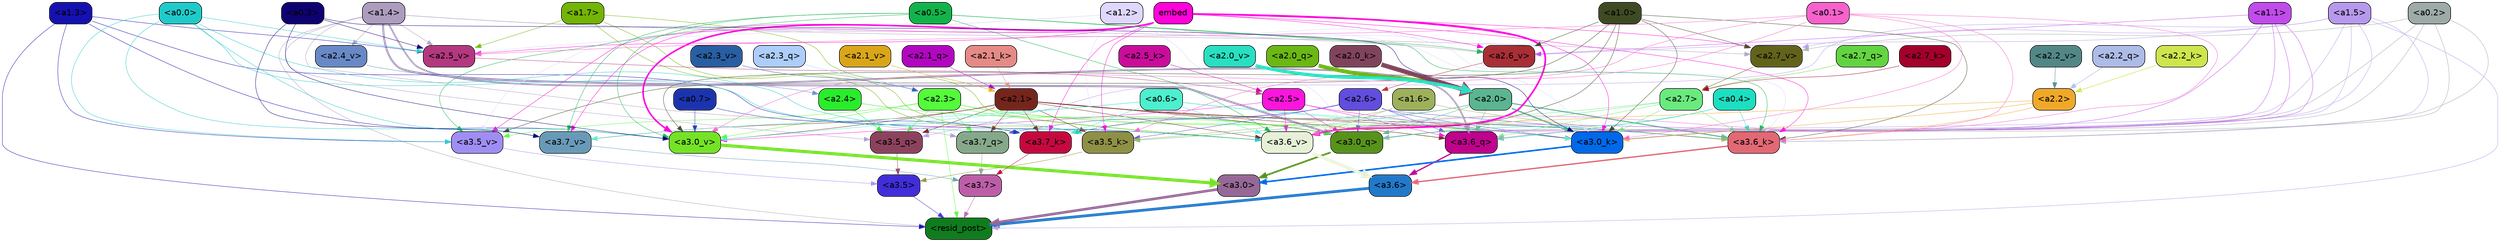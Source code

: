 strict digraph "" {
	graph [bgcolor=transparent,
		layout=dot,
		overlap=false,
		splines=true
	];
	"<a3.7>"	[color=black,
		fillcolor="#bc5ea7",
		fontname=Helvetica,
		shape=box,
		style="filled, rounded"];
	"<resid_post>"	[color=black,
		fillcolor="#0f7c1d",
		fontname=Helvetica,
		shape=box,
		style="filled, rounded"];
	"<a3.7>" -> "<resid_post>"	[color="#bc5ea7",
		penwidth=0.6239100098609924];
	"<a3.6>"	[color=black,
		fillcolor="#2278c9",
		fontname=Helvetica,
		shape=box,
		style="filled, rounded"];
	"<a3.6>" -> "<resid_post>"	[color="#2278c9",
		penwidth=4.569062113761902];
	"<a3.5>"	[color=black,
		fillcolor="#412dd9",
		fontname=Helvetica,
		shape=box,
		style="filled, rounded"];
	"<a3.5>" -> "<resid_post>"	[color="#412dd9",
		penwidth=0.6];
	"<a3.0>"	[color=black,
		fillcolor="#966897",
		fontname=Helvetica,
		shape=box,
		style="filled, rounded"];
	"<a3.0>" -> "<resid_post>"	[color="#966897",
		penwidth=4.283544182777405];
	"<a2.3>"	[color=black,
		fillcolor="#54fb3a",
		fontname=Helvetica,
		shape=box,
		style="filled, rounded"];
	"<a2.3>" -> "<resid_post>"	[color="#54fb3a",
		penwidth=0.6];
	"<a3.7_q>"	[color=black,
		fillcolor="#85a88a",
		fontname=Helvetica,
		shape=box,
		style="filled, rounded"];
	"<a2.3>" -> "<a3.7_q>"	[color="#54fb3a",
		penwidth=0.6];
	"<a3.6_q>"	[color=black,
		fillcolor="#bf038d",
		fontname=Helvetica,
		shape=box,
		style="filled, rounded"];
	"<a2.3>" -> "<a3.6_q>"	[color="#54fb3a",
		penwidth=0.6];
	"<a3.5_q>"	[color=black,
		fillcolor="#8c425d",
		fontname=Helvetica,
		shape=box,
		style="filled, rounded"];
	"<a2.3>" -> "<a3.5_q>"	[color="#54fb3a",
		penwidth=0.6];
	"<a3.0_q>"	[color=black,
		fillcolor="#57921b",
		fontname=Helvetica,
		shape=box,
		style="filled, rounded"];
	"<a2.3>" -> "<a3.0_q>"	[color="#54fb3a",
		penwidth=0.6];
	"<a3.0_k>"	[color=black,
		fillcolor="#0069e9",
		fontname=Helvetica,
		shape=box,
		style="filled, rounded"];
	"<a2.3>" -> "<a3.0_k>"	[color="#54fb3a",
		penwidth=0.6];
	"<a3.6_v>"	[color=black,
		fillcolor="#e5f0d6",
		fontname=Helvetica,
		shape=box,
		style="filled, rounded"];
	"<a2.3>" -> "<a3.6_v>"	[color="#54fb3a",
		penwidth=0.6];
	"<a3.5_v>"	[color=black,
		fillcolor="#9f8df4",
		fontname=Helvetica,
		shape=box,
		style="filled, rounded"];
	"<a2.3>" -> "<a3.5_v>"	[color="#54fb3a",
		penwidth=0.6];
	"<a3.0_v>"	[color=black,
		fillcolor="#75e226",
		fontname=Helvetica,
		shape=box,
		style="filled, rounded"];
	"<a2.3>" -> "<a3.0_v>"	[color="#54fb3a",
		penwidth=0.6];
	"<a1.5>"	[color=black,
		fillcolor="#b699ec",
		fontname=Helvetica,
		shape=box,
		style="filled, rounded"];
	"<a1.5>" -> "<resid_post>"	[color="#b699ec",
		penwidth=0.6];
	"<a1.5>" -> "<a3.6_q>"	[color="#b699ec",
		penwidth=0.6];
	"<a1.5>" -> "<a3.5_q>"	[color="#b699ec",
		penwidth=0.6];
	"<a1.5>" -> "<a3.0_q>"	[color="#b699ec",
		penwidth=0.6];
	"<a3.6_k>"	[color=black,
		fillcolor="#e26874",
		fontname=Helvetica,
		shape=box,
		style="filled, rounded"];
	"<a1.5>" -> "<a3.6_k>"	[color="#b699ec",
		penwidth=0.6];
	"<a1.5>" -> "<a3.0_k>"	[color="#b699ec",
		penwidth=0.6];
	"<a2.7_v>"	[color=black,
		fillcolor="#62621b",
		fontname=Helvetica,
		shape=box,
		style="filled, rounded"];
	"<a1.5>" -> "<a2.7_v>"	[color="#b699ec",
		penwidth=0.6];
	"<a2.6_v>"	[color=black,
		fillcolor="#a72f35",
		fontname=Helvetica,
		shape=box,
		style="filled, rounded"];
	"<a1.5>" -> "<a2.6_v>"	[color="#b699ec",
		penwidth=0.6];
	"<a1.4>"	[color=black,
		fillcolor="#ac9dbf",
		fontname=Helvetica,
		shape=box,
		style="filled, rounded"];
	"<a1.4>" -> "<resid_post>"	[color="#ac9dbf",
		penwidth=0.6];
	"<a1.4>" -> "<a3.7_q>"	[color="#ac9dbf",
		penwidth=0.6];
	"<a1.4>" -> "<a3.6_q>"	[color="#ac9dbf",
		penwidth=2.7536282539367676];
	"<a1.4>" -> "<a3.5_q>"	[color="#ac9dbf",
		penwidth=0.6];
	"<a1.4>" -> "<a3.0_q>"	[color="#ac9dbf",
		penwidth=3.3369133472442627];
	"<a1.4>" -> "<a2.7_v>"	[color="#ac9dbf",
		penwidth=0.6];
	"<a1.4>" -> "<a2.6_v>"	[color="#ac9dbf",
		penwidth=0.6];
	"<a2.5_v>"	[color=black,
		fillcolor="#b3387f",
		fontname=Helvetica,
		shape=box,
		style="filled, rounded"];
	"<a1.4>" -> "<a2.5_v>"	[color="#ac9dbf",
		penwidth=0.6];
	"<a2.4_v>"	[color=black,
		fillcolor="#6889c6",
		fontname=Helvetica,
		shape=box,
		style="filled, rounded"];
	"<a1.4>" -> "<a2.4_v>"	[color="#ac9dbf",
		penwidth=0.6];
	"<a1.3>"	[color=black,
		fillcolor="#1411b0",
		fontname=Helvetica,
		shape=box,
		style="filled, rounded"];
	"<a1.3>" -> "<resid_post>"	[color="#1411b0",
		penwidth=0.6];
	"<a1.3>" -> "<a3.6_v>"	[color="#1411b0",
		penwidth=0.6];
	"<a1.3>" -> "<a3.5_v>"	[color="#1411b0",
		penwidth=0.6];
	"<a1.3>" -> "<a3.0_v>"	[color="#1411b0",
		penwidth=0.6];
	"<a1.3>" -> "<a2.5_v>"	[color="#1411b0",
		penwidth=0.6];
	"<a3.7_q>" -> "<a3.7>"	[color="#85a88a",
		penwidth=0.6];
	"<a3.6_q>" -> "<a3.6>"	[color="#bf038d",
		penwidth=2.0344843566417694];
	"<a3.5_q>" -> "<a3.5>"	[color="#8c425d",
		penwidth=0.6];
	"<a3.0_q>" -> "<a3.0>"	[color="#57921b",
		penwidth=2.863015294075012];
	"<a3.7_k>"	[color=black,
		fillcolor="#c5093e",
		fontname=Helvetica,
		shape=box,
		style="filled, rounded"];
	"<a3.7_k>" -> "<a3.7>"	[color="#c5093e",
		penwidth=0.6];
	"<a3.6_k>" -> "<a3.6>"	[color="#e26874",
		penwidth=2.1770318150520325];
	"<a3.5_k>"	[color=black,
		fillcolor="#8e9046",
		fontname=Helvetica,
		shape=box,
		style="filled, rounded"];
	"<a3.5_k>" -> "<a3.5>"	[color="#8e9046",
		penwidth=0.6];
	"<a3.0_k>" -> "<a3.0>"	[color="#0069e9",
		penwidth=2.6323853135108948];
	"<a3.7_v>"	[color=black,
		fillcolor="#689ab7",
		fontname=Helvetica,
		shape=box,
		style="filled, rounded"];
	"<a3.7_v>" -> "<a3.7>"	[color="#689ab7",
		penwidth=0.6];
	"<a3.6_v>" -> "<a3.6>"	[color="#e5f0d6",
		penwidth=4.972373723983765];
	"<a3.5_v>" -> "<a3.5>"	[color="#9f8df4",
		penwidth=0.6];
	"<a3.0_v>" -> "<a3.0>"	[color="#75e226",
		penwidth=5.1638524532318115];
	"<a2.6>"	[color=black,
		fillcolor="#614dde",
		fontname=Helvetica,
		shape=box,
		style="filled, rounded"];
	"<a2.6>" -> "<a3.7_q>"	[color="#614dde",
		penwidth=0.6];
	"<a2.6>" -> "<a3.6_q>"	[color="#614dde",
		penwidth=0.6];
	"<a2.6>" -> "<a3.0_q>"	[color="#614dde",
		penwidth=0.6];
	"<a2.6>" -> "<a3.7_k>"	[color="#614dde",
		penwidth=0.6];
	"<a2.6>" -> "<a3.6_k>"	[color="#614dde",
		penwidth=0.6];
	"<a2.6>" -> "<a3.5_k>"	[color="#614dde",
		penwidth=0.6];
	"<a2.6>" -> "<a3.0_k>"	[color="#614dde",
		penwidth=0.6];
	"<a2.1>"	[color=black,
		fillcolor="#75251c",
		fontname=Helvetica,
		shape=box,
		style="filled, rounded"];
	"<a2.1>" -> "<a3.7_q>"	[color="#75251c",
		penwidth=0.6];
	"<a2.1>" -> "<a3.6_q>"	[color="#75251c",
		penwidth=0.6];
	"<a2.1>" -> "<a3.5_q>"	[color="#75251c",
		penwidth=0.6];
	"<a2.1>" -> "<a3.0_q>"	[color="#75251c",
		penwidth=0.6];
	"<a2.1>" -> "<a3.7_k>"	[color="#75251c",
		penwidth=0.6];
	"<a2.1>" -> "<a3.6_k>"	[color="#75251c",
		penwidth=0.6];
	"<a2.1>" -> "<a3.5_k>"	[color="#75251c",
		penwidth=0.6];
	"<a2.1>" -> "<a3.0_k>"	[color="#75251c",
		penwidth=0.6];
	"<a2.1>" -> "<a3.7_v>"	[color="#75251c",
		penwidth=0.6];
	"<a2.1>" -> "<a3.6_v>"	[color="#75251c",
		penwidth=0.6];
	"<a2.1>" -> "<a3.0_v>"	[color="#75251c",
		penwidth=0.6];
	"<a2.7>"	[color=black,
		fillcolor="#6aea7e",
		fontname=Helvetica,
		shape=box,
		style="filled, rounded"];
	"<a2.7>" -> "<a3.6_q>"	[color="#6aea7e",
		penwidth=0.6];
	"<a2.7>" -> "<a3.0_q>"	[color="#6aea7e",
		penwidth=0.6];
	"<a2.7>" -> "<a3.6_k>"	[color="#6aea7e",
		penwidth=0.6];
	"<a2.7>" -> "<a3.0_k>"	[color="#6aea7e",
		penwidth=0.6];
	"<a2.7>" -> "<a3.6_v>"	[color="#6aea7e",
		penwidth=0.6];
	"<a2.5>"	[color=black,
		fillcolor="#fb15dd",
		fontname=Helvetica,
		shape=box,
		style="filled, rounded"];
	"<a2.5>" -> "<a3.6_q>"	[color="#fb15dd",
		penwidth=0.6];
	"<a2.5>" -> "<a3.0_q>"	[color="#fb15dd",
		penwidth=0.6];
	"<a2.5>" -> "<a3.0_k>"	[color="#fb15dd",
		penwidth=0.6];
	"<a2.5>" -> "<a3.6_v>"	[color="#fb15dd",
		penwidth=0.6];
	"<a2.5>" -> "<a3.0_v>"	[color="#fb15dd",
		penwidth=0.6];
	"<a2.0>"	[color=black,
		fillcolor="#5bb590",
		fontname=Helvetica,
		shape=box,
		style="filled, rounded"];
	"<a2.0>" -> "<a3.6_q>"	[color="#5bb590",
		penwidth=0.6];
	"<a2.0>" -> "<a3.0_q>"	[color="#5bb590",
		penwidth=0.6];
	"<a2.0>" -> "<a3.7_k>"	[color="#5bb590",
		penwidth=0.6];
	"<a2.0>" -> "<a3.6_k>"	[color="#5bb590",
		penwidth=1.7047871947288513];
	"<a2.0>" -> "<a3.5_k>"	[color="#5bb590",
		penwidth=0.6];
	"<a2.0>" -> "<a3.0_k>"	[color="#5bb590",
		penwidth=2.239806979894638];
	"<a1.1>"	[color=black,
		fillcolor="#c14beb",
		fontname=Helvetica,
		shape=box,
		style="filled, rounded"];
	"<a1.1>" -> "<a3.6_q>"	[color="#c14beb",
		penwidth=0.6];
	"<a1.1>" -> "<a3.0_q>"	[color="#c14beb",
		penwidth=0.6];
	"<a1.1>" -> "<a3.0_k>"	[color="#c14beb",
		penwidth=0.6];
	"<a1.1>" -> "<a3.6_v>"	[color="#c14beb",
		penwidth=0.6];
	"<a1.1>" -> "<a2.6_v>"	[color="#c14beb",
		penwidth=0.6];
	"<a0.4>"	[color=black,
		fillcolor="#1cdfc1",
		fontname=Helvetica,
		shape=box,
		style="filled, rounded"];
	"<a0.4>" -> "<a3.6_q>"	[color="#1cdfc1",
		penwidth=0.6];
	"<a0.4>" -> "<a3.0_q>"	[color="#1cdfc1",
		penwidth=0.6];
	"<a0.4>" -> "<a3.6_k>"	[color="#1cdfc1",
		penwidth=0.6];
	"<a0.2>"	[color=black,
		fillcolor="#9daba8",
		fontname=Helvetica,
		shape=box,
		style="filled, rounded"];
	"<a0.2>" -> "<a3.6_q>"	[color="#9daba8",
		penwidth=0.6];
	"<a0.2>" -> "<a3.0_q>"	[color="#9daba8",
		penwidth=0.6];
	"<a0.2>" -> "<a3.6_k>"	[color="#9daba8",
		penwidth=0.6];
	"<a0.2>" -> "<a3.0_k>"	[color="#9daba8",
		penwidth=0.6];
	"<a0.2>" -> "<a2.7_v>"	[color="#9daba8",
		penwidth=0.6];
	"<a2.4>"	[color=black,
		fillcolor="#29ec2b",
		fontname=Helvetica,
		shape=box,
		style="filled, rounded"];
	"<a2.4>" -> "<a3.5_q>"	[color="#29ec2b",
		penwidth=0.6];
	"<a2.4>" -> "<a3.0_q>"	[color="#29ec2b",
		penwidth=0.6];
	"<a1.2>"	[color=black,
		fillcolor="#dfd7fc",
		fontname=Helvetica,
		shape=box,
		style="filled, rounded"];
	"<a1.2>" -> "<a3.0_q>"	[color="#dfd7fc",
		penwidth=0.6];
	"<a1.2>" -> "<a3.6_k>"	[color="#dfd7fc",
		penwidth=0.6];
	"<a1.2>" -> "<a3.5_k>"	[color="#dfd7fc",
		penwidth=0.6];
	"<a1.2>" -> "<a3.0_k>"	[color="#dfd7fc",
		penwidth=0.6];
	"<a1.2>" -> "<a3.5_v>"	[color="#dfd7fc",
		penwidth=0.6];
	"<a1.2>" -> "<a2.6_v>"	[color="#dfd7fc",
		penwidth=0.6];
	"<a1.2>" -> "<a2.5_v>"	[color="#dfd7fc",
		penwidth=0.6];
	"<a1.7>"	[color=black,
		fillcolor="#73b406",
		fontname=Helvetica,
		shape=box,
		style="filled, rounded"];
	"<a1.7>" -> "<a3.7_k>"	[color="#73b406",
		penwidth=0.6];
	"<a1.7>" -> "<a3.5_k>"	[color="#73b406",
		penwidth=0.6];
	"<a1.7>" -> "<a3.6_v>"	[color="#73b406",
		penwidth=0.6];
	"<a1.7>" -> "<a2.5_v>"	[color="#73b406",
		penwidth=0.6];
	"<a0.7>"	[color=black,
		fillcolor="#1b34ae",
		fontname=Helvetica,
		shape=box,
		style="filled, rounded"];
	"<a0.7>" -> "<a3.7_k>"	[color="#1b34ae",
		penwidth=0.6];
	"<a0.7>" -> "<a3.0_v>"	[color="#1b34ae",
		penwidth=0.6];
	"<a0.6>"	[color=black,
		fillcolor="#4defce",
		fontname=Helvetica,
		shape=box,
		style="filled, rounded"];
	"<a0.6>" -> "<a3.7_k>"	[color="#4defce",
		penwidth=0.6];
	"<a0.6>" -> "<a3.6_k>"	[color="#4defce",
		penwidth=0.6];
	"<a0.6>" -> "<a3.0_k>"	[color="#4defce",
		penwidth=0.6];
	"<a0.6>" -> "<a3.7_v>"	[color="#4defce",
		penwidth=0.6];
	"<a0.6>" -> "<a3.6_v>"	[color="#4defce",
		penwidth=0.6];
	"<a0.6>" -> "<a3.0_v>"	[color="#4defce",
		penwidth=0.6];
	embed	[color=black,
		fillcolor="#ff03d9",
		fontname=Helvetica,
		shape=box,
		style="filled, rounded"];
	embed -> "<a3.7_k>"	[color="#ff03d9",
		penwidth=0.6];
	embed -> "<a3.6_k>"	[color="#ff03d9",
		penwidth=0.6];
	embed -> "<a3.5_k>"	[color="#ff03d9",
		penwidth=0.6];
	embed -> "<a3.0_k>"	[color="#ff03d9",
		penwidth=0.6];
	embed -> "<a3.7_v>"	[color="#ff03d9",
		penwidth=0.6];
	embed -> "<a3.6_v>"	[color="#ff03d9",
		penwidth=2.7369276881217957];
	embed -> "<a3.5_v>"	[color="#ff03d9",
		penwidth=0.6];
	embed -> "<a3.0_v>"	[color="#ff03d9",
		penwidth=2.5778204202651978];
	embed -> "<a2.7_v>"	[color="#ff03d9",
		penwidth=0.6];
	embed -> "<a2.6_v>"	[color="#ff03d9",
		penwidth=0.6];
	embed -> "<a2.5_v>"	[color="#ff03d9",
		penwidth=0.6];
	"<a2.2>"	[color=black,
		fillcolor="#f0a829",
		fontname=Helvetica,
		shape=box,
		style="filled, rounded"];
	"<a2.2>" -> "<a3.6_k>"	[color="#f0a829",
		penwidth=0.6];
	"<a2.2>" -> "<a3.0_k>"	[color="#f0a829",
		penwidth=0.6];
	"<a2.2>" -> "<a3.6_v>"	[color="#f0a829",
		penwidth=0.6];
	"<a1.6>"	[color=black,
		fillcolor="#9db15b",
		fontname=Helvetica,
		shape=box,
		style="filled, rounded"];
	"<a1.6>" -> "<a3.6_k>"	[color="#9db15b",
		penwidth=0.6];
	"<a1.6>" -> "<a3.5_k>"	[color="#9db15b",
		penwidth=0.6];
	"<a1.6>" -> "<a3.6_v>"	[color="#9db15b",
		penwidth=0.6];
	"<a1.0>"	[color=black,
		fillcolor="#3e4a23",
		fontname=Helvetica,
		shape=box,
		style="filled, rounded"];
	"<a1.0>" -> "<a3.6_k>"	[color="#3e4a23",
		penwidth=0.6];
	"<a1.0>" -> "<a3.0_k>"	[color="#3e4a23",
		penwidth=0.6];
	"<a1.0>" -> "<a3.6_v>"	[color="#3e4a23",
		penwidth=0.6];
	"<a1.0>" -> "<a3.5_v>"	[color="#3e4a23",
		penwidth=0.6];
	"<a1.0>" -> "<a3.0_v>"	[color="#3e4a23",
		penwidth=0.6];
	"<a1.0>" -> "<a2.7_v>"	[color="#3e4a23",
		penwidth=0.6];
	"<a1.0>" -> "<a2.6_v>"	[color="#3e4a23",
		penwidth=0.6];
	"<a0.5>"	[color=black,
		fillcolor="#13b34b",
		fontname=Helvetica,
		shape=box,
		style="filled, rounded"];
	"<a0.5>" -> "<a3.6_k>"	[color="#13b34b",
		penwidth=0.6];
	"<a0.5>" -> "<a3.7_v>"	[color="#13b34b",
		penwidth=0.6];
	"<a0.5>" -> "<a3.6_v>"	[color="#13b34b",
		penwidth=0.6];
	"<a0.5>" -> "<a3.5_v>"	[color="#13b34b",
		penwidth=0.6];
	"<a0.5>" -> "<a3.0_v>"	[color="#13b34b",
		penwidth=0.6];
	"<a0.5>" -> "<a2.6_v>"	[color="#13b34b",
		penwidth=0.6];
	"<a0.1>"	[color=black,
		fillcolor="#f761cc",
		fontname=Helvetica,
		shape=box,
		style="filled, rounded"];
	"<a0.1>" -> "<a3.6_k>"	[color="#f761cc",
		penwidth=0.6];
	"<a0.1>" -> "<a3.5_k>"	[color="#f761cc",
		penwidth=0.6];
	"<a0.1>" -> "<a3.0_k>"	[color="#f761cc",
		penwidth=0.6];
	"<a0.1>" -> "<a3.6_v>"	[color="#f761cc",
		penwidth=0.6];
	"<a0.1>" -> "<a3.0_v>"	[color="#f761cc",
		penwidth=0.6];
	"<a0.1>" -> "<a2.5_v>"	[color="#f761cc",
		penwidth=0.6];
	"<a0.0>"	[color=black,
		fillcolor="#21caca",
		fontname=Helvetica,
		shape=box,
		style="filled, rounded"];
	"<a0.0>" -> "<a3.5_k>"	[color="#21caca",
		penwidth=0.6];
	"<a0.0>" -> "<a3.7_v>"	[color="#21caca",
		penwidth=0.6];
	"<a0.0>" -> "<a3.6_v>"	[color="#21caca",
		penwidth=0.6];
	"<a0.0>" -> "<a3.5_v>"	[color="#21caca",
		penwidth=0.6];
	"<a0.0>" -> "<a3.0_v>"	[color="#21caca",
		penwidth=0.6];
	"<a0.0>" -> "<a2.5_v>"	[color="#21caca",
		penwidth=0.6];
	"<a0.3>"	[color=black,
		fillcolor="#0e0172",
		fontname=Helvetica,
		shape=box,
		style="filled, rounded"];
	"<a0.3>" -> "<a3.0_k>"	[color="#0e0172",
		penwidth=0.6];
	"<a0.3>" -> "<a3.7_v>"	[color="#0e0172",
		penwidth=0.6];
	"<a0.3>" -> "<a3.0_v>"	[color="#0e0172",
		penwidth=0.6];
	"<a0.3>" -> "<a2.5_v>"	[color="#0e0172",
		penwidth=0.6];
	"<a2.7_q>"	[color=black,
		fillcolor="#63d441",
		fontname=Helvetica,
		shape=box,
		style="filled, rounded"];
	"<a2.7_q>" -> "<a2.7>"	[color="#63d441",
		penwidth=0.6];
	"<a2.3_q>"	[color=black,
		fillcolor="#adcdfa",
		fontname=Helvetica,
		shape=box,
		style="filled, rounded"];
	"<a2.3_q>" -> "<a2.3>"	[color="#adcdfa",
		penwidth=0.6];
	"<a2.2_q>"	[color=black,
		fillcolor="#adbbe7",
		fontname=Helvetica,
		shape=box,
		style="filled, rounded"];
	"<a2.2_q>" -> "<a2.2>"	[color="#adbbe7",
		penwidth=0.7441773414611816];
	"<a2.1_q>"	[color=black,
		fillcolor="#b207c0",
		fontname=Helvetica,
		shape=box,
		style="filled, rounded"];
	"<a2.1_q>" -> "<a2.1>"	[color="#b207c0",
		penwidth=0.6];
	"<a2.0_q>"	[color=black,
		fillcolor="#6bb713",
		fontname=Helvetica,
		shape=box,
		style="filled, rounded"];
	"<a2.0_q>" -> "<a2.0>"	[color="#6bb713",
		penwidth=6.422367453575134];
	"<a2.7_k>"	[color=black,
		fillcolor="#a4002c",
		fontname=Helvetica,
		shape=box,
		style="filled, rounded"];
	"<a2.7_k>" -> "<a2.7>"	[color="#a4002c",
		penwidth=0.6];
	"<a2.5_k>"	[color=black,
		fillcolor="#ca0c9b",
		fontname=Helvetica,
		shape=box,
		style="filled, rounded"];
	"<a2.5_k>" -> "<a2.5>"	[color="#ca0c9b",
		penwidth=0.6];
	"<a2.2_k>"	[color=black,
		fillcolor="#cfe54d",
		fontname=Helvetica,
		shape=box,
		style="filled, rounded"];
	"<a2.2_k>" -> "<a2.2>"	[color="#cfe54d",
		penwidth=0.8810110092163086];
	"<a2.1_k>"	[color=black,
		fillcolor="#e58a86",
		fontname=Helvetica,
		shape=box,
		style="filled, rounded"];
	"<a2.1_k>" -> "<a2.1>"	[color="#e58a86",
		penwidth=0.6];
	"<a2.0_k>"	[color=black,
		fillcolor="#80435c",
		fontname=Helvetica,
		shape=box,
		style="filled, rounded"];
	"<a2.0_k>" -> "<a2.0>"	[color="#80435c",
		penwidth=7.398894429206848];
	"<a2.7_v>" -> "<a2.7>"	[color="#62621b",
		penwidth=0.6];
	"<a2.6_v>" -> "<a2.6>"	[color="#a72f35",
		penwidth=0.6];
	"<a2.5_v>" -> "<a2.5>"	[color="#b3387f",
		penwidth=0.6];
	"<a2.4_v>" -> "<a2.4>"	[color="#6889c6",
		penwidth=0.6];
	"<a2.3_v>"	[color=black,
		fillcolor="#285ea2",
		fontname=Helvetica,
		shape=box,
		style="filled, rounded"];
	"<a2.3_v>" -> "<a2.3>"	[color="#285ea2",
		penwidth=0.6];
	"<a2.2_v>"	[color=black,
		fillcolor="#528787",
		fontname=Helvetica,
		shape=box,
		style="filled, rounded"];
	"<a2.2_v>" -> "<a2.2>"	[color="#528787",
		penwidth=0.6];
	"<a2.1_v>"	[color=black,
		fillcolor="#d9a519",
		fontname=Helvetica,
		shape=box,
		style="filled, rounded"];
	"<a2.1_v>" -> "<a2.1>"	[color="#d9a519",
		penwidth=0.6];
	"<a2.0_v>"	[color=black,
		fillcolor="#28e0c1",
		fontname=Helvetica,
		shape=box,
		style="filled, rounded"];
	"<a2.0_v>" -> "<a2.0>"	[color="#28e0c1",
		penwidth=5.395828627049923];
}
